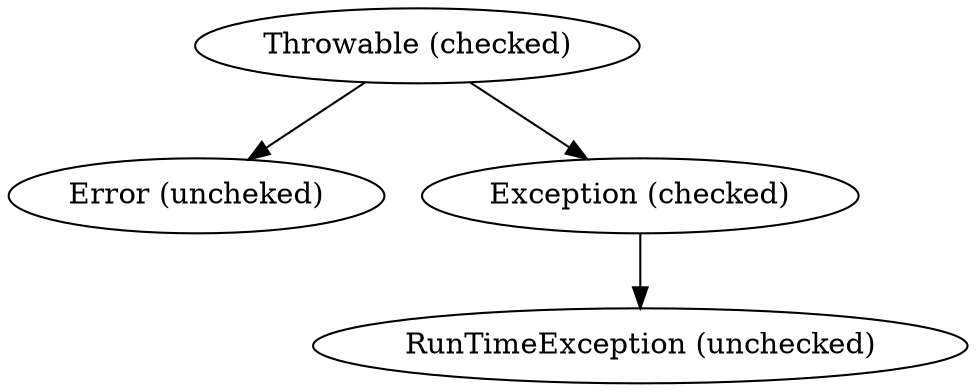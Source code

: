 digraph graphname {
     a [label="Throwable (checked)"];
     b [label="Error (uncheked)"];
     c [label="Exception (checked)"];
     d [label="RunTimeException (unchecked)"];
    a -> b;
    a->c;
     c -> d;
 }